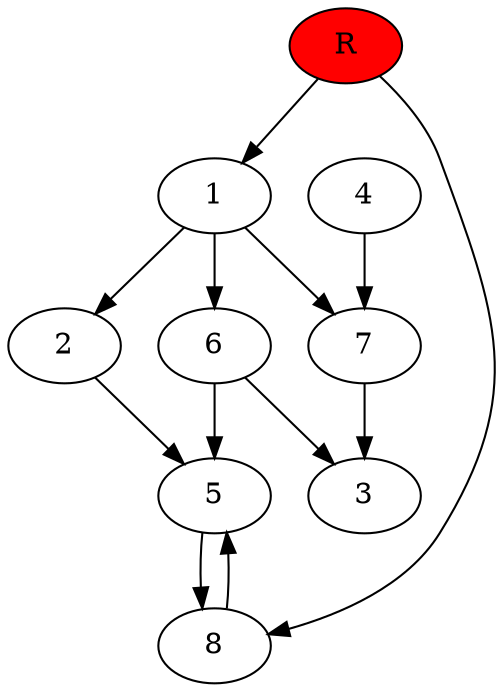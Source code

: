 digraph prb16401 {
	1
	2
	3
	4
	5
	6
	7
	8
	R [fillcolor="#ff0000" style=filled]
	1 -> 2
	1 -> 6
	1 -> 7
	2 -> 5
	4 -> 7
	5 -> 8
	6 -> 3
	6 -> 5
	7 -> 3
	8 -> 5
	R -> 1
	R -> 8
}
